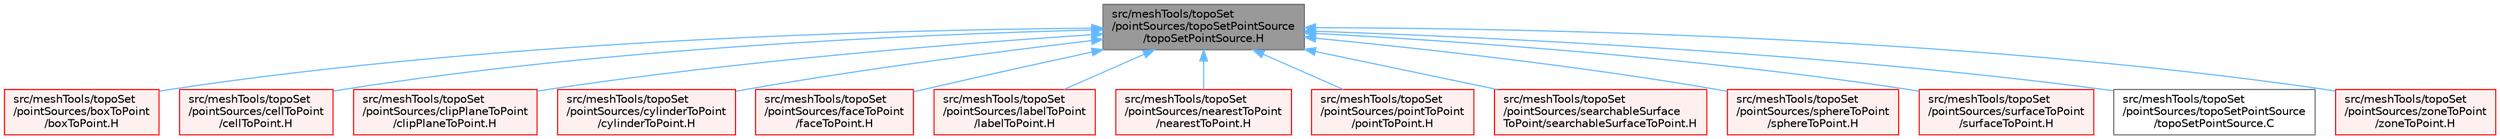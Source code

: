 digraph "src/meshTools/topoSet/pointSources/topoSetPointSource/topoSetPointSource.H"
{
 // LATEX_PDF_SIZE
  bgcolor="transparent";
  edge [fontname=Helvetica,fontsize=10,labelfontname=Helvetica,labelfontsize=10];
  node [fontname=Helvetica,fontsize=10,shape=box,height=0.2,width=0.4];
  Node1 [id="Node000001",label="src/meshTools/topoSet\l/pointSources/topoSetPointSource\l/topoSetPointSource.H",height=0.2,width=0.4,color="gray40", fillcolor="grey60", style="filled", fontcolor="black",tooltip=" "];
  Node1 -> Node2 [id="edge1_Node000001_Node000002",dir="back",color="steelblue1",style="solid",tooltip=" "];
  Node2 [id="Node000002",label="src/meshTools/topoSet\l/pointSources/boxToPoint\l/boxToPoint.H",height=0.2,width=0.4,color="red", fillcolor="#FFF0F0", style="filled",URL="$boxToPoint_8H.html",tooltip=" "];
  Node1 -> Node4 [id="edge2_Node000001_Node000004",dir="back",color="steelblue1",style="solid",tooltip=" "];
  Node4 [id="Node000004",label="src/meshTools/topoSet\l/pointSources/cellToPoint\l/cellToPoint.H",height=0.2,width=0.4,color="red", fillcolor="#FFF0F0", style="filled",URL="$cellToPoint_8H.html",tooltip=" "];
  Node1 -> Node7 [id="edge3_Node000001_Node000007",dir="back",color="steelblue1",style="solid",tooltip=" "];
  Node7 [id="Node000007",label="src/meshTools/topoSet\l/pointSources/clipPlaneToPoint\l/clipPlaneToPoint.H",height=0.2,width=0.4,color="red", fillcolor="#FFF0F0", style="filled",URL="$clipPlaneToPoint_8H.html",tooltip=" "];
  Node1 -> Node9 [id="edge4_Node000001_Node000009",dir="back",color="steelblue1",style="solid",tooltip=" "];
  Node9 [id="Node000009",label="src/meshTools/topoSet\l/pointSources/cylinderToPoint\l/cylinderToPoint.H",height=0.2,width=0.4,color="red", fillcolor="#FFF0F0", style="filled",URL="$cylinderToPoint_8H.html",tooltip=" "];
  Node1 -> Node11 [id="edge5_Node000001_Node000011",dir="back",color="steelblue1",style="solid",tooltip=" "];
  Node11 [id="Node000011",label="src/meshTools/topoSet\l/pointSources/faceToPoint\l/faceToPoint.H",height=0.2,width=0.4,color="red", fillcolor="#FFF0F0", style="filled",URL="$faceToPoint_8H.html",tooltip=" "];
  Node1 -> Node13 [id="edge6_Node000001_Node000013",dir="back",color="steelblue1",style="solid",tooltip=" "];
  Node13 [id="Node000013",label="src/meshTools/topoSet\l/pointSources/labelToPoint\l/labelToPoint.H",height=0.2,width=0.4,color="red", fillcolor="#FFF0F0", style="filled",URL="$labelToPoint_8H.html",tooltip=" "];
  Node1 -> Node15 [id="edge7_Node000001_Node000015",dir="back",color="steelblue1",style="solid",tooltip=" "];
  Node15 [id="Node000015",label="src/meshTools/topoSet\l/pointSources/nearestToPoint\l/nearestToPoint.H",height=0.2,width=0.4,color="red", fillcolor="#FFF0F0", style="filled",URL="$nearestToPoint_8H.html",tooltip=" "];
  Node1 -> Node17 [id="edge8_Node000001_Node000017",dir="back",color="steelblue1",style="solid",tooltip=" "];
  Node17 [id="Node000017",label="src/meshTools/topoSet\l/pointSources/pointToPoint\l/pointToPoint.H",height=0.2,width=0.4,color="red", fillcolor="#FFF0F0", style="filled",URL="$pointToPoint_8H.html",tooltip=" "];
  Node1 -> Node19 [id="edge9_Node000001_Node000019",dir="back",color="steelblue1",style="solid",tooltip=" "];
  Node19 [id="Node000019",label="src/meshTools/topoSet\l/pointSources/searchableSurface\lToPoint/searchableSurfaceToPoint.H",height=0.2,width=0.4,color="red", fillcolor="#FFF0F0", style="filled",URL="$searchableSurfaceToPoint_8H.html",tooltip=" "];
  Node1 -> Node21 [id="edge10_Node000001_Node000021",dir="back",color="steelblue1",style="solid",tooltip=" "];
  Node21 [id="Node000021",label="src/meshTools/topoSet\l/pointSources/sphereToPoint\l/sphereToPoint.H",height=0.2,width=0.4,color="red", fillcolor="#FFF0F0", style="filled",URL="$sphereToPoint_8H.html",tooltip=" "];
  Node1 -> Node23 [id="edge11_Node000001_Node000023",dir="back",color="steelblue1",style="solid",tooltip=" "];
  Node23 [id="Node000023",label="src/meshTools/topoSet\l/pointSources/surfaceToPoint\l/surfaceToPoint.H",height=0.2,width=0.4,color="red", fillcolor="#FFF0F0", style="filled",URL="$surfaceToPoint_8H.html",tooltip=" "];
  Node1 -> Node25 [id="edge12_Node000001_Node000025",dir="back",color="steelblue1",style="solid",tooltip=" "];
  Node25 [id="Node000025",label="src/meshTools/topoSet\l/pointSources/topoSetPointSource\l/topoSetPointSource.C",height=0.2,width=0.4,color="grey40", fillcolor="white", style="filled",URL="$topoSetPointSource_8C.html",tooltip=" "];
  Node1 -> Node26 [id="edge13_Node000001_Node000026",dir="back",color="steelblue1",style="solid",tooltip=" "];
  Node26 [id="Node000026",label="src/meshTools/topoSet\l/pointSources/zoneToPoint\l/zoneToPoint.H",height=0.2,width=0.4,color="red", fillcolor="#FFF0F0", style="filled",URL="$zoneToPoint_8H.html",tooltip=" "];
}
